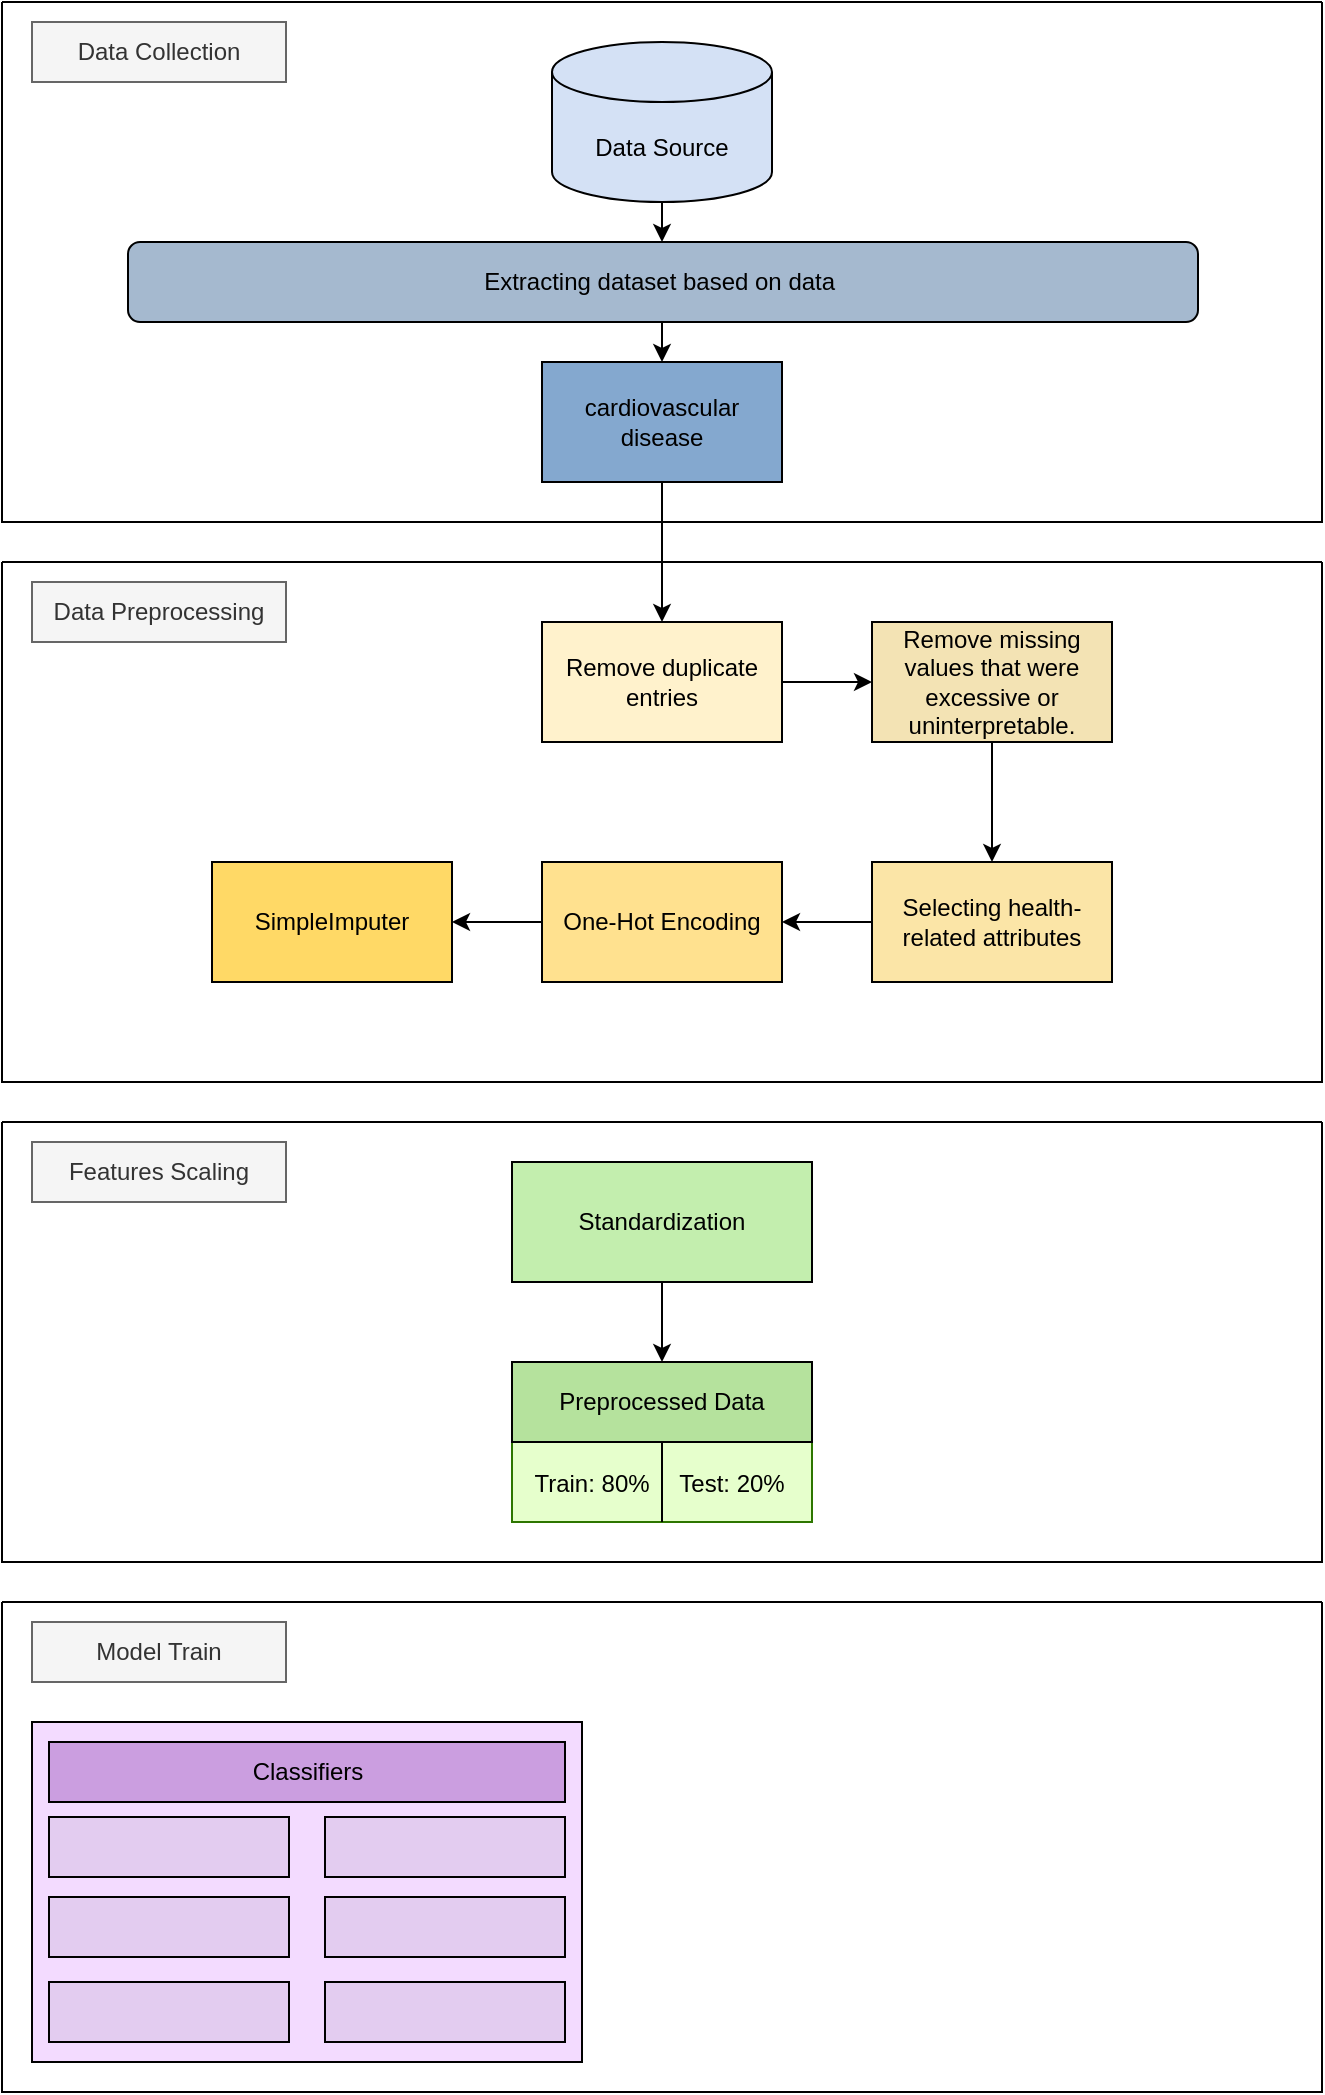 <mxfile version="26.2.14">
  <diagram name="Page-1" id="PfKZMwIgy6VGALZis8Dc">
    <mxGraphModel dx="786" dy="451" grid="1" gridSize="10" guides="1" tooltips="1" connect="1" arrows="1" fold="1" page="1" pageScale="1" pageWidth="850" pageHeight="1100" math="0" shadow="0">
      <root>
        <mxCell id="0" />
        <mxCell id="1" parent="0" />
        <mxCell id="j8199OsGkyXpgyM0app1-1" value="" style="swimlane;startSize=0;fillStyle=auto;" parent="1" vertex="1">
          <mxGeometry x="95" y="40" width="660" height="260" as="geometry" />
        </mxCell>
        <mxCell id="j8199OsGkyXpgyM0app1-18" value="" style="edgeStyle=orthogonalEdgeStyle;rounded=0;orthogonalLoop=1;jettySize=auto;html=1;entryX=0.5;entryY=0;entryDx=0;entryDy=0;" parent="j8199OsGkyXpgyM0app1-1" source="j8199OsGkyXpgyM0app1-2" target="j8199OsGkyXpgyM0app1-3" edge="1">
          <mxGeometry relative="1" as="geometry" />
        </mxCell>
        <mxCell id="j8199OsGkyXpgyM0app1-2" value="Data Source" style="shape=cylinder3;whiteSpace=wrap;html=1;boundedLbl=1;backgroundOutline=1;size=15;fillColor=#D4E1F5;" parent="j8199OsGkyXpgyM0app1-1" vertex="1">
          <mxGeometry x="275" y="20" width="110" height="80" as="geometry" />
        </mxCell>
        <mxCell id="j8199OsGkyXpgyM0app1-3" value="Extracting dataset based on data&amp;nbsp;" style="rounded=1;whiteSpace=wrap;html=1;fillColor=light-dark(#a5b9cf, #24374b);" parent="j8199OsGkyXpgyM0app1-1" vertex="1">
          <mxGeometry x="63" y="120" width="535" height="40" as="geometry" />
        </mxCell>
        <mxCell id="j8199OsGkyXpgyM0app1-5" value="&lt;span&gt;cardiovascular&lt;br&gt;disease&lt;/span&gt;" style="rounded=0;whiteSpace=wrap;html=1;fontFamily=Helvetica;fontSize=12;fillColor=light-dark(#84A8CF,#281D00);" parent="j8199OsGkyXpgyM0app1-1" vertex="1">
          <mxGeometry x="270" y="180" width="120" height="60" as="geometry" />
        </mxCell>
        <mxCell id="j8199OsGkyXpgyM0app1-17" value="" style="endArrow=classic;html=1;rounded=0;entryX=0.5;entryY=0;entryDx=0;entryDy=0;" parent="j8199OsGkyXpgyM0app1-1" target="j8199OsGkyXpgyM0app1-5" edge="1">
          <mxGeometry width="50" height="50" relative="1" as="geometry">
            <mxPoint x="330" y="160" as="sourcePoint" />
            <mxPoint x="380" y="110" as="targetPoint" />
          </mxGeometry>
        </mxCell>
        <mxCell id="j8199OsGkyXpgyM0app1-26" value="&lt;div&gt;Data Collection&lt;/div&gt;" style="text;html=1;align=center;verticalAlign=middle;whiteSpace=wrap;rounded=0;fillColor=#f5f5f5;fontColor=#333333;strokeColor=#666666;" parent="j8199OsGkyXpgyM0app1-1" vertex="1">
          <mxGeometry x="15" y="10" width="127" height="30" as="geometry" />
        </mxCell>
        <mxCell id="j8199OsGkyXpgyM0app1-6" value="" style="swimlane;startSize=0;" parent="1" vertex="1">
          <mxGeometry x="95" y="320" width="660" height="260" as="geometry" />
        </mxCell>
        <mxCell id="j8199OsGkyXpgyM0app1-14" value="" style="edgeStyle=orthogonalEdgeStyle;rounded=0;orthogonalLoop=1;jettySize=auto;html=1;" parent="j8199OsGkyXpgyM0app1-6" source="j8199OsGkyXpgyM0app1-9" target="j8199OsGkyXpgyM0app1-10" edge="1">
          <mxGeometry relative="1" as="geometry" />
        </mxCell>
        <mxCell id="j8199OsGkyXpgyM0app1-9" value="Remove duplicate entries" style="rounded=0;whiteSpace=wrap;html=1;fillColor=#FFF2CC;" parent="j8199OsGkyXpgyM0app1-6" vertex="1">
          <mxGeometry x="270" y="30" width="120" height="60" as="geometry" />
        </mxCell>
        <mxCell id="j8199OsGkyXpgyM0app1-15" value="" style="edgeStyle=orthogonalEdgeStyle;rounded=0;orthogonalLoop=1;jettySize=auto;html=1;" parent="j8199OsGkyXpgyM0app1-6" source="j8199OsGkyXpgyM0app1-10" target="j8199OsGkyXpgyM0app1-12" edge="1">
          <mxGeometry relative="1" as="geometry" />
        </mxCell>
        <mxCell id="j8199OsGkyXpgyM0app1-10" value="&lt;p data-pm-slice=&quot;1 1 []&quot; style=&quot;&quot;&gt;&lt;font&gt;Remove missing values that were excessive or uninterpretable.&lt;/font&gt;&lt;/p&gt;" style="rounded=0;whiteSpace=wrap;html=1;fillColor=light-dark(#f3e3b4, #281d00);" parent="j8199OsGkyXpgyM0app1-6" vertex="1">
          <mxGeometry x="435" y="30" width="120" height="60" as="geometry" />
        </mxCell>
        <mxCell id="j8199OsGkyXpgyM0app1-23" value="" style="edgeStyle=orthogonalEdgeStyle;rounded=0;orthogonalLoop=1;jettySize=auto;html=1;" parent="j8199OsGkyXpgyM0app1-6" source="j8199OsGkyXpgyM0app1-12" target="j8199OsGkyXpgyM0app1-22" edge="1">
          <mxGeometry relative="1" as="geometry" />
        </mxCell>
        <mxCell id="j8199OsGkyXpgyM0app1-12" value="&lt;p data-pm-slice=&quot;1 1 []&quot; style=&quot;&quot;&gt;&lt;font&gt;Selecting health-related attributes&lt;/font&gt;&lt;/p&gt;" style="rounded=0;whiteSpace=wrap;html=1;fillColor=light-dark(#fbe5a7, #ededed);" parent="j8199OsGkyXpgyM0app1-6" vertex="1">
          <mxGeometry x="435" y="150" width="120" height="60" as="geometry" />
        </mxCell>
        <mxCell id="j8199OsGkyXpgyM0app1-25" value="" style="edgeStyle=orthogonalEdgeStyle;rounded=0;orthogonalLoop=1;jettySize=auto;html=1;" parent="j8199OsGkyXpgyM0app1-6" source="j8199OsGkyXpgyM0app1-22" target="j8199OsGkyXpgyM0app1-24" edge="1">
          <mxGeometry relative="1" as="geometry" />
        </mxCell>
        <mxCell id="j8199OsGkyXpgyM0app1-22" value="One-Hot Encoding" style="rounded=0;whiteSpace=wrap;html=1;fillColor=light-dark(#ffe18f, #ededed);" parent="j8199OsGkyXpgyM0app1-6" vertex="1">
          <mxGeometry x="270" y="150" width="120" height="60" as="geometry" />
        </mxCell>
        <mxCell id="j8199OsGkyXpgyM0app1-24" value="&lt;span data-end=&quot;31&quot; data-start=&quot;14&quot;&gt;SimpleImputer&lt;/span&gt;" style="rounded=0;whiteSpace=wrap;html=1;fillColor=#FFD966;" parent="j8199OsGkyXpgyM0app1-6" vertex="1">
          <mxGeometry x="105" y="150" width="120" height="60" as="geometry" />
        </mxCell>
        <mxCell id="j8199OsGkyXpgyM0app1-27" value="&lt;div&gt;Data Preprocessing&lt;/div&gt;" style="text;html=1;align=center;verticalAlign=middle;whiteSpace=wrap;rounded=0;fillColor=#f5f5f5;fontColor=#333333;strokeColor=#666666;" parent="j8199OsGkyXpgyM0app1-6" vertex="1">
          <mxGeometry x="15" y="10" width="127" height="30" as="geometry" />
        </mxCell>
        <mxCell id="j8199OsGkyXpgyM0app1-13" value="" style="edgeStyle=orthogonalEdgeStyle;rounded=0;orthogonalLoop=1;jettySize=auto;html=1;" parent="1" source="j8199OsGkyXpgyM0app1-5" target="j8199OsGkyXpgyM0app1-9" edge="1">
          <mxGeometry relative="1" as="geometry" />
        </mxCell>
        <mxCell id="j8199OsGkyXpgyM0app1-28" value="" style="swimlane;startSize=0;container=0;" parent="1" vertex="1">
          <mxGeometry x="95" y="600" width="660" height="220" as="geometry" />
        </mxCell>
        <mxCell id="j8199OsGkyXpgyM0app1-63" value="" style="rounded=0;whiteSpace=wrap;html=1;strokeColor=#2D7600;align=center;verticalAlign=middle;fontFamily=Helvetica;fontSize=16;fontColor=#ffffff;horizontal=0;fillColor=light-dark(#e6ffcc, #4a890c);container=1;movable=0;resizable=0;rotatable=0;deletable=0;editable=0;locked=1;connectable=0;" parent="j8199OsGkyXpgyM0app1-28" vertex="1">
          <mxGeometry x="255" y="120" width="150" height="80" as="geometry" />
        </mxCell>
        <mxCell id="j8199OsGkyXpgyM0app1-36" value="Preprocessed Data" style="rounded=0;whiteSpace=wrap;html=1;container=1;movable=1;resizable=1;rotatable=1;deletable=1;editable=1;locked=0;connectable=1;fillColor=light-dark(#b5e29d, #ededed);" parent="j8199OsGkyXpgyM0app1-63" vertex="1">
          <mxGeometry width="150" height="40" as="geometry">
            <mxRectangle width="150" height="40" as="alternateBounds" />
          </mxGeometry>
        </mxCell>
        <mxCell id="j8199OsGkyXpgyM0app1-64" value="" style="endArrow=none;html=1;rounded=0;fontFamily=Helvetica;fontSize=16;fontColor=default;resizable=0;horizontal=0;entryX=0.5;entryY=1;entryDx=0;entryDy=0;exitX=0.5;exitY=1;exitDx=0;exitDy=0;movable=0;rotatable=0;deletable=0;editable=0;locked=1;connectable=0;" parent="j8199OsGkyXpgyM0app1-63" source="j8199OsGkyXpgyM0app1-63" target="j8199OsGkyXpgyM0app1-36" edge="1">
          <mxGeometry width="50" height="50" relative="1" as="geometry">
            <mxPoint x="65" y="-47.3" as="sourcePoint" />
            <mxPoint x="115" y="-81.087" as="targetPoint" />
          </mxGeometry>
        </mxCell>
        <mxCell id="j8199OsGkyXpgyM0app1-65" value="&lt;span style=&quot;font-size: 12px;&quot;&gt;Train: 80%&lt;/span&gt;" style="text;html=1;align=center;verticalAlign=middle;whiteSpace=wrap;rounded=0;fontFamily=Helvetica;fontSize=16;fontColor=default;horizontal=0;rotation=90;movable=1;resizable=1;rotatable=1;deletable=1;editable=1;locked=0;connectable=1;" parent="j8199OsGkyXpgyM0app1-63" vertex="1">
          <mxGeometry x="30" y="27.438" width="20" height="64.022" as="geometry" />
        </mxCell>
        <mxCell id="j8199OsGkyXpgyM0app1-66" value="&lt;span style=&quot;font-size: 12px;&quot;&gt;Test: 20%&lt;/span&gt;" style="text;html=1;align=center;verticalAlign=middle;whiteSpace=wrap;rounded=0;fontFamily=Helvetica;fontSize=16;fontColor=default;horizontal=0;rotation=90;movable=0;resizable=0;rotatable=0;deletable=0;editable=0;locked=1;connectable=0;" parent="j8199OsGkyXpgyM0app1-63" vertex="1">
          <mxGeometry x="100" y="27.438" width="20" height="64.022" as="geometry" />
        </mxCell>
        <mxCell id="j8199OsGkyXpgyM0app1-30" value="Standardization" style="rounded=0;whiteSpace=wrap;html=1;fillColor=#C3EEAE;" parent="j8199OsGkyXpgyM0app1-28" vertex="1">
          <mxGeometry x="255" y="20" width="150" height="60" as="geometry" />
        </mxCell>
        <mxCell id="j8199OsGkyXpgyM0app1-67" value="" style="endArrow=classic;html=1;rounded=0;fontFamily=Helvetica;fontSize=16;fontColor=default;resizable=1;horizontal=0;exitX=0.5;exitY=1;exitDx=0;exitDy=0;entryX=0.5;entryY=0;entryDx=0;entryDy=0;" parent="j8199OsGkyXpgyM0app1-28" source="j8199OsGkyXpgyM0app1-30" target="j8199OsGkyXpgyM0app1-63" edge="1">
          <mxGeometry width="50" height="50" relative="1" as="geometry">
            <mxPoint x="325" y="150" as="sourcePoint" />
            <mxPoint x="375" y="100" as="targetPoint" />
          </mxGeometry>
        </mxCell>
        <mxCell id="j8199OsGkyXpgyM0app1-38" value="&lt;div&gt;&lt;span style=&quot;background-color: transparent; color: light-dark(rgb(51, 51, 51), rgb(193, 193, 193));&quot;&gt;Features Scaling&lt;/span&gt;&lt;/div&gt;" style="text;html=1;align=center;verticalAlign=middle;whiteSpace=wrap;rounded=0;fillColor=#f5f5f5;fontColor=#333333;strokeColor=#666666;" parent="1" vertex="1">
          <mxGeometry x="110" y="610" width="127" height="30" as="geometry" />
        </mxCell>
        <mxCell id="i6hXiYPeF73-tU8b1XCi-1" value="" style="swimlane;startSize=0;container=0;fillColor=light-dark(#f7e5ff, #ededed);" vertex="1" parent="1">
          <mxGeometry x="95" y="840" width="660" height="245" as="geometry" />
        </mxCell>
        <mxCell id="i6hXiYPeF73-tU8b1XCi-9" value="Model Train" style="text;html=1;align=center;verticalAlign=middle;whiteSpace=wrap;rounded=0;fillColor=#f5f5f5;fontColor=#333333;strokeColor=#666666;" vertex="1" parent="i6hXiYPeF73-tU8b1XCi-1">
          <mxGeometry x="15" y="10" width="127" height="30" as="geometry" />
        </mxCell>
        <mxCell id="i6hXiYPeF73-tU8b1XCi-11" value="" style="rounded=0;whiteSpace=wrap;html=1;fillColor=light-dark(#f3dbff, #ededed);" vertex="1" parent="i6hXiYPeF73-tU8b1XCi-1">
          <mxGeometry x="15" y="60" width="275" height="170" as="geometry" />
        </mxCell>
        <mxCell id="i6hXiYPeF73-tU8b1XCi-12" value="Classifiers" style="rounded=0;whiteSpace=wrap;html=1;fillColor=light-dark(#cb9ee0, #ededed);" vertex="1" parent="i6hXiYPeF73-tU8b1XCi-1">
          <mxGeometry x="23.5" y="70" width="258" height="30" as="geometry" />
        </mxCell>
        <mxCell id="i6hXiYPeF73-tU8b1XCi-13" value="" style="rounded=0;whiteSpace=wrap;html=1;fillColor=light-dark(#e3ccf0, #EDEDED);" vertex="1" parent="i6hXiYPeF73-tU8b1XCi-1">
          <mxGeometry x="23.5" y="107.5" width="120" height="30" as="geometry" />
        </mxCell>
        <mxCell id="i6hXiYPeF73-tU8b1XCi-24" value="" style="rounded=0;whiteSpace=wrap;html=1;fillColor=light-dark(#e3ccf0, #EDEDED);" vertex="1" parent="i6hXiYPeF73-tU8b1XCi-1">
          <mxGeometry x="161.5" y="107.5" width="120" height="30" as="geometry" />
        </mxCell>
        <mxCell id="i6hXiYPeF73-tU8b1XCi-23" value="" style="rounded=0;whiteSpace=wrap;html=1;fillColor=light-dark(#e3ccf0, #EDEDED);" vertex="1" parent="i6hXiYPeF73-tU8b1XCi-1">
          <mxGeometry x="161.5" y="147.5" width="120" height="30" as="geometry" />
        </mxCell>
        <mxCell id="i6hXiYPeF73-tU8b1XCi-22" value="" style="rounded=0;whiteSpace=wrap;html=1;fillColor=light-dark(#e3ccf0, #EDEDED);" vertex="1" parent="i6hXiYPeF73-tU8b1XCi-1">
          <mxGeometry x="161.5" y="190" width="120" height="30" as="geometry" />
        </mxCell>
        <mxCell id="i6hXiYPeF73-tU8b1XCi-21" value="" style="rounded=0;whiteSpace=wrap;html=1;fillColor=light-dark(#e3ccf0, #EDEDED);" vertex="1" parent="i6hXiYPeF73-tU8b1XCi-1">
          <mxGeometry x="23.5" y="147.5" width="120" height="30" as="geometry" />
        </mxCell>
        <mxCell id="i6hXiYPeF73-tU8b1XCi-20" value="" style="rounded=0;whiteSpace=wrap;html=1;fillColor=light-dark(#e3ccf0, #EDEDED);" vertex="1" parent="i6hXiYPeF73-tU8b1XCi-1">
          <mxGeometry x="23.5" y="190" width="120" height="30" as="geometry" />
        </mxCell>
      </root>
    </mxGraphModel>
  </diagram>
</mxfile>
